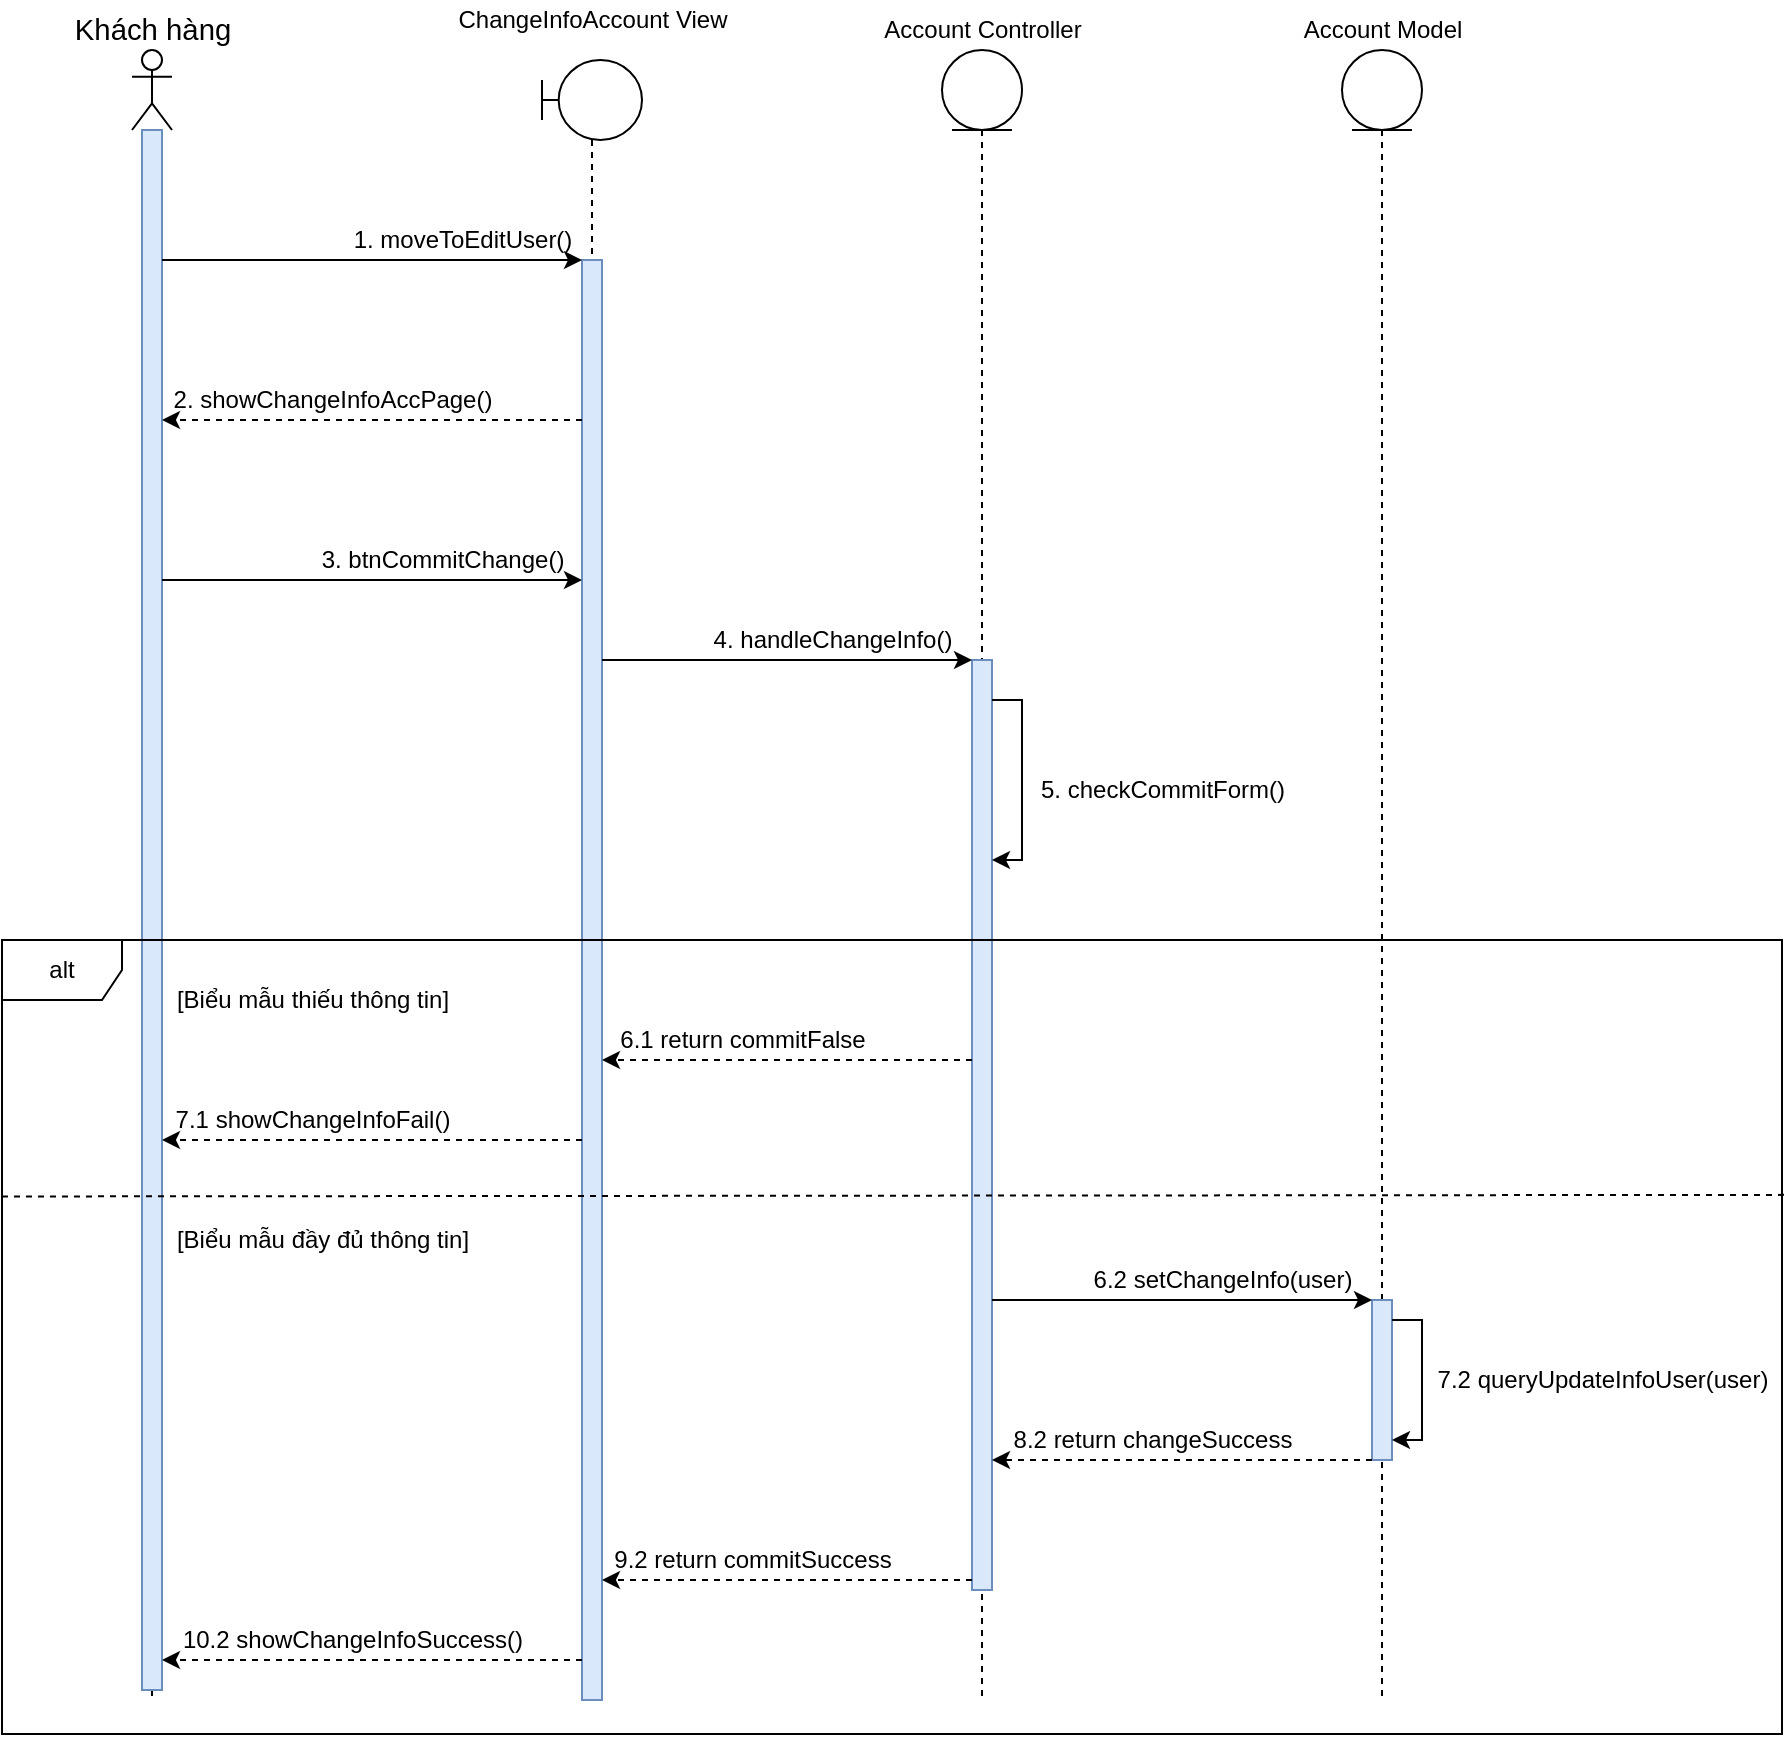 <mxfile version="16.5.1" type="device"><diagram id="la0iUq_kacUUBwd-93TU" name="Trang-2"><mxGraphModel dx="1102" dy="905" grid="1" gridSize="10" guides="1" tooltips="1" connect="1" arrows="1" fold="1" page="1" pageScale="1" pageWidth="827" pageHeight="1169" math="0" shadow="0"><root><mxCell id="0"/><mxCell id="1" parent="0"/><mxCell id="KoE_FELtCUmFOajR2QhE-42" value="" style="shape=umlLifeline;participant=umlActor;perimeter=lifelinePerimeter;whiteSpace=wrap;html=1;container=1;collapsible=0;recursiveResize=0;verticalAlign=top;spacingTop=36;outlineConnect=0;" parent="1" vertex="1"><mxGeometry x="485" y="215" width="20" height="825" as="geometry"/></mxCell><mxCell id="KoE_FELtCUmFOajR2QhE-43" value="" style="html=1;points=[];perimeter=orthogonalPerimeter;fillColor=#dae8fc;strokeColor=#6c8ebf;" parent="KoE_FELtCUmFOajR2QhE-42" vertex="1"><mxGeometry x="5" y="40" width="10" height="780" as="geometry"/></mxCell><mxCell id="KoE_FELtCUmFOajR2QhE-44" value="&lt;span style=&quot;font-family: Calibri, sans-serif; font-size: 14.667px;&quot;&gt;Khách hàng&lt;/span&gt;" style="text;html=1;align=center;verticalAlign=middle;resizable=0;points=[];autosize=1;strokeColor=none;fillColor=none;" parent="1" vertex="1"><mxGeometry x="450" y="190" width="90" height="30" as="geometry"/></mxCell><mxCell id="KoE_FELtCUmFOajR2QhE-45" value="" style="shape=umlLifeline;participant=umlBoundary;perimeter=lifelinePerimeter;whiteSpace=wrap;html=1;container=1;collapsible=0;recursiveResize=0;verticalAlign=top;spacingTop=36;outlineConnect=0;" parent="1" vertex="1"><mxGeometry x="690" y="220" width="50" height="820" as="geometry"/></mxCell><mxCell id="KoE_FELtCUmFOajR2QhE-46" value="" style="html=1;points=[];perimeter=orthogonalPerimeter;fillColor=#dae8fc;strokeColor=#6c8ebf;" parent="KoE_FELtCUmFOajR2QhE-45" vertex="1"><mxGeometry x="20" y="100" width="10" height="720" as="geometry"/></mxCell><mxCell id="KoE_FELtCUmFOajR2QhE-48" value="ChangeInfoAccount View" style="text;html=1;align=center;verticalAlign=middle;resizable=0;points=[];autosize=1;strokeColor=none;fillColor=none;" parent="1" vertex="1"><mxGeometry x="640" y="190" width="150" height="20" as="geometry"/></mxCell><mxCell id="KoE_FELtCUmFOajR2QhE-49" value="Account Controller" style="text;html=1;align=center;verticalAlign=middle;resizable=0;points=[];autosize=1;strokeColor=none;fillColor=none;" parent="1" vertex="1"><mxGeometry x="855" y="195" width="110" height="20" as="geometry"/></mxCell><mxCell id="KoE_FELtCUmFOajR2QhE-50" value="" style="shape=umlLifeline;participant=umlEntity;perimeter=lifelinePerimeter;whiteSpace=wrap;html=1;container=1;collapsible=0;recursiveResize=0;verticalAlign=top;spacingTop=36;outlineConnect=0;" parent="1" vertex="1"><mxGeometry x="1090" y="215" width="40" height="825" as="geometry"/></mxCell><mxCell id="2IZzkSBkla5ykcbSS73I-13" value="" style="html=1;points=[];perimeter=orthogonalPerimeter;fillColor=#dae8fc;strokeColor=#6c8ebf;" parent="KoE_FELtCUmFOajR2QhE-50" vertex="1"><mxGeometry x="15" y="625" width="10" height="80" as="geometry"/></mxCell><mxCell id="2IZzkSBkla5ykcbSS73I-16" style="edgeStyle=orthogonalEdgeStyle;rounded=0;orthogonalLoop=1;jettySize=auto;html=1;" parent="KoE_FELtCUmFOajR2QhE-50" source="2IZzkSBkla5ykcbSS73I-13" target="2IZzkSBkla5ykcbSS73I-13" edge="1"><mxGeometry relative="1" as="geometry"><Array as="points"><mxPoint x="40" y="635"/></Array></mxGeometry></mxCell><mxCell id="KoE_FELtCUmFOajR2QhE-53" value="Account Model" style="text;html=1;align=center;verticalAlign=middle;resizable=0;points=[];autosize=1;strokeColor=none;fillColor=none;" parent="1" vertex="1"><mxGeometry x="1060" y="190" width="100" height="30" as="geometry"/></mxCell><mxCell id="KoE_FELtCUmFOajR2QhE-54" style="edgeStyle=orthogonalEdgeStyle;rounded=0;orthogonalLoop=1;jettySize=auto;html=1;" parent="1" source="KoE_FELtCUmFOajR2QhE-43" target="KoE_FELtCUmFOajR2QhE-46" edge="1"><mxGeometry relative="1" as="geometry"><Array as="points"><mxPoint x="600" y="320"/><mxPoint x="600" y="320"/></Array></mxGeometry></mxCell><mxCell id="KoE_FELtCUmFOajR2QhE-55" value="1. moveToEditUser()" style="text;html=1;align=center;verticalAlign=middle;resizable=0;points=[];autosize=1;strokeColor=none;fillColor=none;" parent="1" vertex="1"><mxGeometry x="590" y="300" width="120" height="20" as="geometry"/></mxCell><mxCell id="KoE_FELtCUmFOajR2QhE-56" style="edgeStyle=orthogonalEdgeStyle;rounded=0;orthogonalLoop=1;jettySize=auto;html=1;dashed=1;" parent="1" source="KoE_FELtCUmFOajR2QhE-46" target="KoE_FELtCUmFOajR2QhE-43" edge="1"><mxGeometry relative="1" as="geometry"><Array as="points"><mxPoint x="610" y="400"/><mxPoint x="610" y="400"/></Array></mxGeometry></mxCell><mxCell id="KoE_FELtCUmFOajR2QhE-57" value="2. showChangeInfoAccPage()" style="text;html=1;align=center;verticalAlign=middle;resizable=0;points=[];autosize=1;strokeColor=none;fillColor=none;" parent="1" vertex="1"><mxGeometry x="500" y="380" width="170" height="20" as="geometry"/></mxCell><mxCell id="KoE_FELtCUmFOajR2QhE-59" value="3. btnCommitChange()" style="text;html=1;align=center;verticalAlign=middle;resizable=0;points=[];autosize=1;strokeColor=none;fillColor=none;" parent="1" vertex="1"><mxGeometry x="570" y="460" width="140" height="20" as="geometry"/></mxCell><mxCell id="KoE_FELtCUmFOajR2QhE-78" value="" style="shape=umlLifeline;participant=umlEntity;perimeter=lifelinePerimeter;whiteSpace=wrap;html=1;container=1;collapsible=0;recursiveResize=0;verticalAlign=top;spacingTop=36;outlineConnect=0;" parent="1" vertex="1"><mxGeometry x="890" y="215" width="40" height="825" as="geometry"/></mxCell><mxCell id="2IZzkSBkla5ykcbSS73I-1" value="" style="html=1;points=[];perimeter=orthogonalPerimeter;fillColor=#dae8fc;strokeColor=#6c8ebf;" parent="KoE_FELtCUmFOajR2QhE-78" vertex="1"><mxGeometry x="15" y="305" width="10" height="465" as="geometry"/></mxCell><mxCell id="2IZzkSBkla5ykcbSS73I-5" style="edgeStyle=orthogonalEdgeStyle;rounded=0;orthogonalLoop=1;jettySize=auto;html=1;" parent="KoE_FELtCUmFOajR2QhE-78" source="2IZzkSBkla5ykcbSS73I-1" edge="1"><mxGeometry relative="1" as="geometry"><mxPoint x="25" y="405" as="targetPoint"/><Array as="points"><mxPoint x="40" y="325"/><mxPoint x="40" y="405"/></Array></mxGeometry></mxCell><mxCell id="KoE_FELtCUmFOajR2QhE-47" style="edgeStyle=orthogonalEdgeStyle;rounded=0;orthogonalLoop=1;jettySize=auto;html=1;" parent="1" source="KoE_FELtCUmFOajR2QhE-43" target="KoE_FELtCUmFOajR2QhE-46" edge="1"><mxGeometry relative="1" as="geometry"><Array as="points"><mxPoint x="570" y="480"/><mxPoint x="570" y="480"/></Array><mxPoint x="499.5" y="490" as="sourcePoint"/><mxPoint x="717.5" y="490" as="targetPoint"/></mxGeometry></mxCell><mxCell id="2IZzkSBkla5ykcbSS73I-3" style="edgeStyle=orthogonalEdgeStyle;rounded=0;orthogonalLoop=1;jettySize=auto;html=1;" parent="1" source="KoE_FELtCUmFOajR2QhE-46" target="2IZzkSBkla5ykcbSS73I-1" edge="1"><mxGeometry relative="1" as="geometry"><Array as="points"><mxPoint x="830" y="520"/><mxPoint x="830" y="520"/></Array></mxGeometry></mxCell><mxCell id="2IZzkSBkla5ykcbSS73I-4" value="4. handleChangeInfo()" style="text;html=1;align=center;verticalAlign=middle;resizable=0;points=[];autosize=1;strokeColor=none;fillColor=none;" parent="1" vertex="1"><mxGeometry x="770" y="500" width="130" height="20" as="geometry"/></mxCell><mxCell id="2IZzkSBkla5ykcbSS73I-6" value="5. checkCommitForm()" style="text;html=1;align=center;verticalAlign=middle;resizable=0;points=[];autosize=1;strokeColor=none;fillColor=none;" parent="1" vertex="1"><mxGeometry x="930" y="575" width="140" height="20" as="geometry"/></mxCell><mxCell id="2IZzkSBkla5ykcbSS73I-7" value="[Biểu mẫu thiếu thông tin]" style="text;html=1;align=center;verticalAlign=middle;resizable=0;points=[];autosize=1;strokeColor=none;fillColor=none;" parent="1" vertex="1"><mxGeometry x="500" y="680" width="150" height="20" as="geometry"/></mxCell><mxCell id="2IZzkSBkla5ykcbSS73I-8" style="edgeStyle=orthogonalEdgeStyle;rounded=0;orthogonalLoop=1;jettySize=auto;html=1;dashed=1;" parent="1" source="2IZzkSBkla5ykcbSS73I-1" target="KoE_FELtCUmFOajR2QhE-46" edge="1"><mxGeometry relative="1" as="geometry"><Array as="points"><mxPoint x="860" y="720"/><mxPoint x="860" y="720"/></Array></mxGeometry></mxCell><mxCell id="2IZzkSBkla5ykcbSS73I-9" value="6.1 return commitFalse" style="text;html=1;align=center;verticalAlign=middle;resizable=0;points=[];autosize=1;strokeColor=none;fillColor=none;" parent="1" vertex="1"><mxGeometry x="720" y="700" width="140" height="20" as="geometry"/></mxCell><mxCell id="2IZzkSBkla5ykcbSS73I-10" style="edgeStyle=orthogonalEdgeStyle;rounded=0;orthogonalLoop=1;jettySize=auto;html=1;dashed=1;" parent="1" source="KoE_FELtCUmFOajR2QhE-46" target="KoE_FELtCUmFOajR2QhE-43" edge="1"><mxGeometry relative="1" as="geometry"><Array as="points"><mxPoint x="630" y="760"/><mxPoint x="630" y="760"/></Array></mxGeometry></mxCell><mxCell id="2IZzkSBkla5ykcbSS73I-11" value="7.1 showChangeInfoFail()" style="text;html=1;align=center;verticalAlign=middle;resizable=0;points=[];autosize=1;strokeColor=none;fillColor=none;" parent="1" vertex="1"><mxGeometry x="500" y="740" width="150" height="20" as="geometry"/></mxCell><mxCell id="2IZzkSBkla5ykcbSS73I-12" value="[Biểu mẫu đầy đủ thông tin]" style="text;html=1;align=center;verticalAlign=middle;resizable=0;points=[];autosize=1;strokeColor=none;fillColor=none;" parent="1" vertex="1"><mxGeometry x="500" y="800" width="160" height="20" as="geometry"/></mxCell><mxCell id="2IZzkSBkla5ykcbSS73I-14" style="edgeStyle=orthogonalEdgeStyle;rounded=0;orthogonalLoop=1;jettySize=auto;html=1;" parent="1" source="2IZzkSBkla5ykcbSS73I-1" target="2IZzkSBkla5ykcbSS73I-13" edge="1"><mxGeometry relative="1" as="geometry"><Array as="points"><mxPoint x="970" y="840"/><mxPoint x="970" y="840"/></Array></mxGeometry></mxCell><mxCell id="2IZzkSBkla5ykcbSS73I-15" value="6.2 setChangeInfo(user)" style="text;html=1;align=center;verticalAlign=middle;resizable=0;points=[];autosize=1;strokeColor=none;fillColor=none;" parent="1" vertex="1"><mxGeometry x="960" y="820" width="140" height="20" as="geometry"/></mxCell><mxCell id="2IZzkSBkla5ykcbSS73I-17" value="7.2 queryUpdateInfoUser(user)" style="text;html=1;align=center;verticalAlign=middle;resizable=0;points=[];autosize=1;strokeColor=none;fillColor=none;" parent="1" vertex="1"><mxGeometry x="1130" y="870" width="180" height="20" as="geometry"/></mxCell><mxCell id="2IZzkSBkla5ykcbSS73I-18" style="edgeStyle=orthogonalEdgeStyle;rounded=0;orthogonalLoop=1;jettySize=auto;html=1;dashed=1;" parent="1" source="2IZzkSBkla5ykcbSS73I-13" target="2IZzkSBkla5ykcbSS73I-1" edge="1"><mxGeometry relative="1" as="geometry"><Array as="points"><mxPoint x="1010" y="920"/><mxPoint x="1010" y="920"/></Array></mxGeometry></mxCell><mxCell id="2IZzkSBkla5ykcbSS73I-19" value="8.2 return changeSuccess" style="text;html=1;align=center;verticalAlign=middle;resizable=0;points=[];autosize=1;strokeColor=none;fillColor=none;" parent="1" vertex="1"><mxGeometry x="920" y="900" width="150" height="20" as="geometry"/></mxCell><mxCell id="2IZzkSBkla5ykcbSS73I-20" style="edgeStyle=orthogonalEdgeStyle;rounded=0;orthogonalLoop=1;jettySize=auto;html=1;dashed=1;" parent="1" source="2IZzkSBkla5ykcbSS73I-1" target="KoE_FELtCUmFOajR2QhE-46" edge="1"><mxGeometry relative="1" as="geometry"><Array as="points"><mxPoint x="820" y="980"/><mxPoint x="820" y="980"/></Array></mxGeometry></mxCell><mxCell id="2IZzkSBkla5ykcbSS73I-21" value="9.2 return commitSuccess" style="text;html=1;align=center;verticalAlign=middle;resizable=0;points=[];autosize=1;strokeColor=none;fillColor=none;" parent="1" vertex="1"><mxGeometry x="720" y="960" width="150" height="20" as="geometry"/></mxCell><mxCell id="2IZzkSBkla5ykcbSS73I-22" style="edgeStyle=orthogonalEdgeStyle;rounded=0;orthogonalLoop=1;jettySize=auto;html=1;dashed=1;" parent="1" source="KoE_FELtCUmFOajR2QhE-46" target="KoE_FELtCUmFOajR2QhE-43" edge="1"><mxGeometry relative="1" as="geometry"><Array as="points"><mxPoint x="610" y="1020"/><mxPoint x="610" y="1020"/></Array></mxGeometry></mxCell><mxCell id="2IZzkSBkla5ykcbSS73I-23" value="10.2 showChangeInfoSuccess()" style="text;html=1;align=center;verticalAlign=middle;resizable=0;points=[];autosize=1;strokeColor=none;fillColor=none;" parent="1" vertex="1"><mxGeometry x="500" y="1000" width="190" height="20" as="geometry"/></mxCell><mxCell id="ZLMVDaW7FOVZmuV0EwKY-1" value="alt" style="shape=umlFrame;whiteSpace=wrap;html=1;" parent="1" vertex="1"><mxGeometry x="420" y="660" width="890" height="397" as="geometry"/></mxCell><mxCell id="ZLMVDaW7FOVZmuV0EwKY-2" value="" style="endArrow=none;dashed=1;html=1;rounded=0;exitX=0;exitY=0.323;exitDx=0;exitDy=0;exitPerimeter=0;entryX=1.002;entryY=0.321;entryDx=0;entryDy=0;entryPerimeter=0;" parent="1" source="ZLMVDaW7FOVZmuV0EwKY-1" target="ZLMVDaW7FOVZmuV0EwKY-1" edge="1"><mxGeometry width="50" height="50" relative="1" as="geometry"><mxPoint x="790" y="710" as="sourcePoint"/><mxPoint x="840" y="660" as="targetPoint"/></mxGeometry></mxCell></root></mxGraphModel></diagram></mxfile>